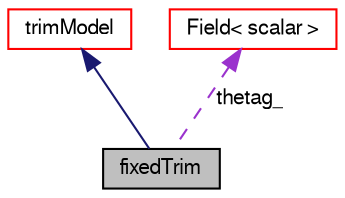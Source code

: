 digraph "fixedTrim"
{
  bgcolor="transparent";
  edge [fontname="FreeSans",fontsize="10",labelfontname="FreeSans",labelfontsize="10"];
  node [fontname="FreeSans",fontsize="10",shape=record];
  Node2 [label="fixedTrim",height=0.2,width=0.4,color="black", fillcolor="grey75", style="filled", fontcolor="black"];
  Node3 -> Node2 [dir="back",color="midnightblue",fontsize="10",style="solid",fontname="FreeSans"];
  Node3 [label="trimModel",height=0.2,width=0.4,color="red",URL="$a23518.html",tooltip="Trim model base class. "];
  Node78 -> Node2 [dir="back",color="darkorchid3",fontsize="10",style="dashed",label=" thetag_" ,fontname="FreeSans"];
  Node78 [label="Field\< scalar \>",height=0.2,width=0.4,color="red",URL="$a26466.html"];
}
